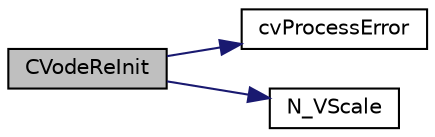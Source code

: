 digraph "CVodeReInit"
{
  edge [fontname="Helvetica",fontsize="10",labelfontname="Helvetica",labelfontsize="10"];
  node [fontname="Helvetica",fontsize="10",shape=record];
  rankdir="LR";
  Node27 [label="CVodeReInit",height=0.2,width=0.4,color="black", fillcolor="grey75", style="filled", fontcolor="black"];
  Node27 -> Node28 [color="midnightblue",fontsize="10",style="solid",fontname="Helvetica"];
  Node28 [label="cvProcessError",height=0.2,width=0.4,color="black", fillcolor="white", style="filled",URL="$d1/ddc/cvode_8c.html#aca8edaf29469da9950fe695b90ef196e"];
  Node27 -> Node29 [color="midnightblue",fontsize="10",style="solid",fontname="Helvetica"];
  Node29 [label="N_VScale",height=0.2,width=0.4,color="black", fillcolor="white", style="filled",URL="$dc/dc8/sundials__nvector_8h.html#a3f4411f978584de8f5050c93acd22d78"];
}
